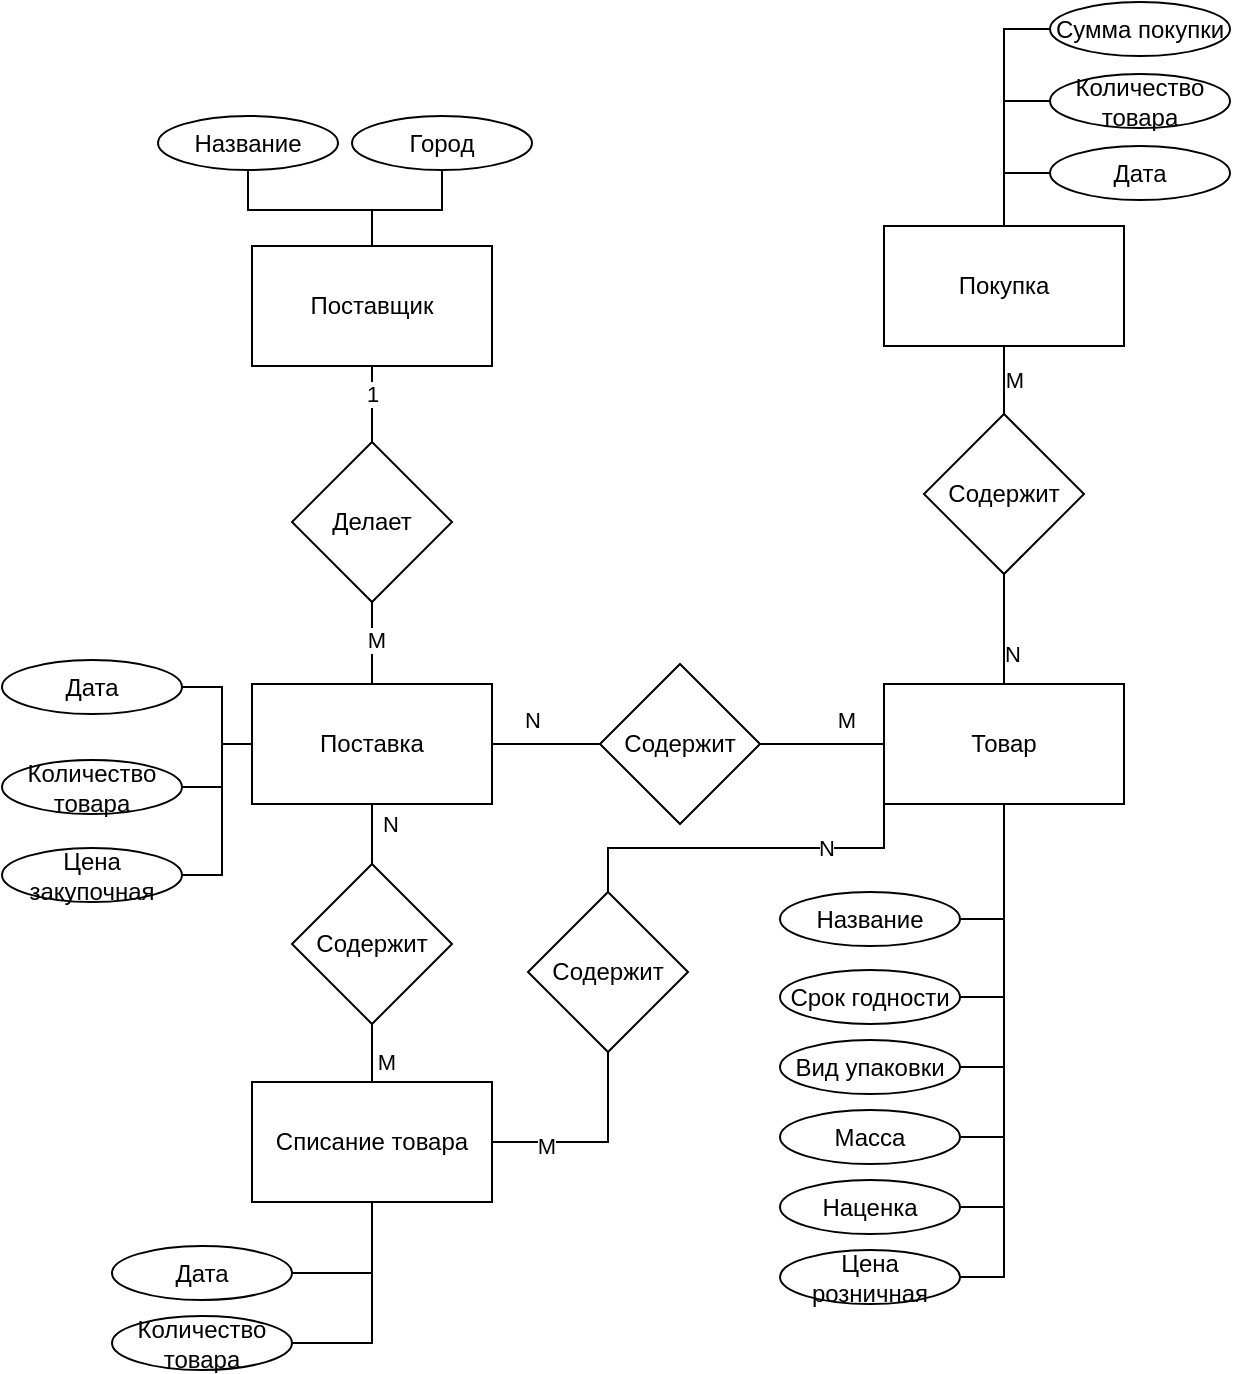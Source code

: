<mxfile version="24.2.5" type="device">
  <diagram id="R2lEEEUBdFMjLlhIrx00" name="Page-1">
    <mxGraphModel dx="2284" dy="844" grid="0" gridSize="10" guides="1" tooltips="1" connect="1" arrows="1" fold="1" page="1" pageScale="1" pageWidth="850" pageHeight="1100" math="0" shadow="0" extFonts="Permanent Marker^https://fonts.googleapis.com/css?family=Permanent+Marker">
      <root>
        <mxCell id="0" />
        <mxCell id="1" parent="0" />
        <mxCell id="_N6O9hcvw86K0TOw8DBA-3" value="" style="edgeStyle=orthogonalEdgeStyle;rounded=0;orthogonalLoop=1;jettySize=auto;html=1;endArrow=none;endFill=0;" parent="1" source="_N6O9hcvw86K0TOw8DBA-1" target="_N6O9hcvw86K0TOw8DBA-2" edge="1">
          <mxGeometry relative="1" as="geometry" />
        </mxCell>
        <mxCell id="_N6O9hcvw86K0TOw8DBA-7" value="1" style="edgeLabel;html=1;align=center;verticalAlign=middle;resizable=0;points=[];" parent="_N6O9hcvw86K0TOw8DBA-3" vertex="1" connectable="0">
          <mxGeometry x="-0.333" relative="1" as="geometry">
            <mxPoint as="offset" />
          </mxGeometry>
        </mxCell>
        <mxCell id="_N6O9hcvw86K0TOw8DBA-1" value="Поставщик" style="rounded=0;whiteSpace=wrap;html=1;" parent="1" vertex="1">
          <mxGeometry x="91" y="132" width="120" height="60" as="geometry" />
        </mxCell>
        <mxCell id="_N6O9hcvw86K0TOw8DBA-6" value="" style="edgeStyle=orthogonalEdgeStyle;rounded=0;orthogonalLoop=1;jettySize=auto;html=1;endArrow=none;endFill=0;" parent="1" source="_N6O9hcvw86K0TOw8DBA-2" target="_N6O9hcvw86K0TOw8DBA-5" edge="1">
          <mxGeometry relative="1" as="geometry" />
        </mxCell>
        <mxCell id="_N6O9hcvw86K0TOw8DBA-8" value="M" style="edgeLabel;html=1;align=center;verticalAlign=middle;resizable=0;points=[];" parent="_N6O9hcvw86K0TOw8DBA-6" vertex="1" connectable="0">
          <mxGeometry x="-0.073" y="2" relative="1" as="geometry">
            <mxPoint as="offset" />
          </mxGeometry>
        </mxCell>
        <mxCell id="_N6O9hcvw86K0TOw8DBA-2" value="Делает" style="rhombus;whiteSpace=wrap;html=1;rounded=0;" parent="1" vertex="1">
          <mxGeometry x="111" y="230" width="80" height="80" as="geometry" />
        </mxCell>
        <mxCell id="_N6O9hcvw86K0TOw8DBA-21" value="" style="edgeStyle=orthogonalEdgeStyle;curved=1;rounded=0;orthogonalLoop=1;jettySize=auto;html=1;strokeColor=default;align=center;verticalAlign=middle;fontFamily=Helvetica;fontSize=11;fontColor=default;labelBackgroundColor=default;endArrow=none;endFill=0;" parent="1" source="_N6O9hcvw86K0TOw8DBA-5" target="_N6O9hcvw86K0TOw8DBA-20" edge="1">
          <mxGeometry relative="1" as="geometry" />
        </mxCell>
        <mxCell id="_N6O9hcvw86K0TOw8DBA-24" value="N" style="edgeLabel;html=1;align=center;verticalAlign=middle;resizable=0;points=[];fontFamily=Helvetica;fontSize=11;fontColor=default;labelBackgroundColor=default;" parent="_N6O9hcvw86K0TOw8DBA-21" vertex="1" connectable="0">
          <mxGeometry x="-0.41" y="2" relative="1" as="geometry">
            <mxPoint x="4" y="-10" as="offset" />
          </mxGeometry>
        </mxCell>
        <mxCell id="_N6O9hcvw86K0TOw8DBA-49" value="" style="edgeStyle=orthogonalEdgeStyle;rounded=0;orthogonalLoop=1;jettySize=auto;html=1;strokeColor=default;align=center;verticalAlign=middle;fontFamily=Helvetica;fontSize=11;fontColor=default;labelBackgroundColor=default;endArrow=none;endFill=0;" parent="1" source="_N6O9hcvw86K0TOw8DBA-5" target="_N6O9hcvw86K0TOw8DBA-48" edge="1">
          <mxGeometry relative="1" as="geometry" />
        </mxCell>
        <mxCell id="_N6O9hcvw86K0TOw8DBA-57" value="N" style="edgeLabel;html=1;align=center;verticalAlign=middle;resizable=0;points=[];fontFamily=Helvetica;fontSize=11;fontColor=default;labelBackgroundColor=default;" parent="_N6O9hcvw86K0TOw8DBA-49" vertex="1" connectable="0">
          <mxGeometry x="0.2" y="5" relative="1" as="geometry">
            <mxPoint x="4" as="offset" />
          </mxGeometry>
        </mxCell>
        <mxCell id="_N6O9hcvw86K0TOw8DBA-5" value="Поставка" style="whiteSpace=wrap;html=1;rounded=0;" parent="1" vertex="1">
          <mxGeometry x="91" y="351" width="120" height="60" as="geometry" />
        </mxCell>
        <mxCell id="_N6O9hcvw86K0TOw8DBA-12" style="edgeStyle=orthogonalEdgeStyle;rounded=0;orthogonalLoop=1;jettySize=auto;html=1;exitX=0.5;exitY=1;exitDx=0;exitDy=0;strokeColor=default;align=center;verticalAlign=middle;fontFamily=Helvetica;fontSize=11;fontColor=default;labelBackgroundColor=default;endArrow=none;endFill=0;" parent="1" source="_N6O9hcvw86K0TOw8DBA-9" target="_N6O9hcvw86K0TOw8DBA-1" edge="1">
          <mxGeometry relative="1" as="geometry" />
        </mxCell>
        <mxCell id="_N6O9hcvw86K0TOw8DBA-9" value="Название" style="ellipse;whiteSpace=wrap;html=1;" parent="1" vertex="1">
          <mxGeometry x="44" y="67" width="90" height="27" as="geometry" />
        </mxCell>
        <mxCell id="_N6O9hcvw86K0TOw8DBA-13" style="edgeStyle=orthogonalEdgeStyle;rounded=0;orthogonalLoop=1;jettySize=auto;html=1;exitX=0.5;exitY=1;exitDx=0;exitDy=0;strokeColor=default;align=center;verticalAlign=middle;fontFamily=Helvetica;fontSize=11;fontColor=default;labelBackgroundColor=default;endArrow=none;endFill=0;" parent="1" source="_N6O9hcvw86K0TOw8DBA-10" target="_N6O9hcvw86K0TOw8DBA-1" edge="1">
          <mxGeometry relative="1" as="geometry" />
        </mxCell>
        <mxCell id="_N6O9hcvw86K0TOw8DBA-10" value="Город" style="ellipse;whiteSpace=wrap;html=1;" parent="1" vertex="1">
          <mxGeometry x="141" y="67" width="90" height="27" as="geometry" />
        </mxCell>
        <mxCell id="_N6O9hcvw86K0TOw8DBA-16" style="edgeStyle=orthogonalEdgeStyle;rounded=0;orthogonalLoop=1;jettySize=auto;html=1;exitX=1;exitY=0.5;exitDx=0;exitDy=0;entryX=0;entryY=0.5;entryDx=0;entryDy=0;strokeColor=default;align=center;verticalAlign=middle;fontFamily=Helvetica;fontSize=11;fontColor=default;labelBackgroundColor=default;endArrow=none;endFill=0;" parent="1" source="_N6O9hcvw86K0TOw8DBA-14" target="_N6O9hcvw86K0TOw8DBA-5" edge="1">
          <mxGeometry relative="1" as="geometry" />
        </mxCell>
        <mxCell id="_N6O9hcvw86K0TOw8DBA-14" value="Дата" style="ellipse;whiteSpace=wrap;html=1;" parent="1" vertex="1">
          <mxGeometry x="-34" y="339" width="90" height="27" as="geometry" />
        </mxCell>
        <mxCell id="_N6O9hcvw86K0TOw8DBA-17" style="edgeStyle=orthogonalEdgeStyle;rounded=0;orthogonalLoop=1;jettySize=auto;html=1;exitX=1;exitY=0.5;exitDx=0;exitDy=0;strokeColor=default;align=center;verticalAlign=middle;fontFamily=Helvetica;fontSize=11;fontColor=default;labelBackgroundColor=default;endArrow=none;endFill=0;" parent="1" source="_N6O9hcvw86K0TOw8DBA-15" target="_N6O9hcvw86K0TOw8DBA-5" edge="1">
          <mxGeometry relative="1" as="geometry" />
        </mxCell>
        <mxCell id="_N6O9hcvw86K0TOw8DBA-15" value="Количество товара" style="ellipse;whiteSpace=wrap;html=1;" parent="1" vertex="1">
          <mxGeometry x="-34" y="389" width="90" height="27" as="geometry" />
        </mxCell>
        <mxCell id="_N6O9hcvw86K0TOw8DBA-23" value="" style="edgeStyle=orthogonalEdgeStyle;curved=1;rounded=0;orthogonalLoop=1;jettySize=auto;html=1;strokeColor=default;align=center;verticalAlign=middle;fontFamily=Helvetica;fontSize=11;fontColor=default;labelBackgroundColor=default;endArrow=none;endFill=0;" parent="1" source="_N6O9hcvw86K0TOw8DBA-20" target="_N6O9hcvw86K0TOw8DBA-22" edge="1">
          <mxGeometry relative="1" as="geometry" />
        </mxCell>
        <mxCell id="_N6O9hcvw86K0TOw8DBA-25" value="M" style="edgeLabel;html=1;align=center;verticalAlign=middle;resizable=0;points=[];fontFamily=Helvetica;fontSize=11;fontColor=default;labelBackgroundColor=default;" parent="_N6O9hcvw86K0TOw8DBA-23" vertex="1" connectable="0">
          <mxGeometry x="0.419" y="-2" relative="1" as="geometry">
            <mxPoint x="-1" y="-14" as="offset" />
          </mxGeometry>
        </mxCell>
        <mxCell id="_N6O9hcvw86K0TOw8DBA-20" value="Содержит" style="rhombus;whiteSpace=wrap;html=1;rounded=0;" parent="1" vertex="1">
          <mxGeometry x="265" y="341" width="80" height="80" as="geometry" />
        </mxCell>
        <mxCell id="_N6O9hcvw86K0TOw8DBA-39" value="" style="edgeStyle=orthogonalEdgeStyle;rounded=0;orthogonalLoop=1;jettySize=auto;html=1;strokeColor=default;align=center;verticalAlign=middle;fontFamily=Helvetica;fontSize=11;fontColor=default;labelBackgroundColor=default;endArrow=none;endFill=0;exitX=0.5;exitY=0;exitDx=0;exitDy=0;" parent="1" source="_N6O9hcvw86K0TOw8DBA-22" target="_N6O9hcvw86K0TOw8DBA-38" edge="1">
          <mxGeometry relative="1" as="geometry" />
        </mxCell>
        <mxCell id="_N6O9hcvw86K0TOw8DBA-43" value="N" style="edgeLabel;html=1;align=center;verticalAlign=middle;resizable=0;points=[];fontFamily=Helvetica;fontSize=11;fontColor=default;labelBackgroundColor=default;" parent="_N6O9hcvw86K0TOw8DBA-39" vertex="1" connectable="0">
          <mxGeometry x="-0.442" y="-4" relative="1" as="geometry">
            <mxPoint as="offset" />
          </mxGeometry>
        </mxCell>
        <mxCell id="_N6O9hcvw86K0TOw8DBA-22" value="Товар" style="whiteSpace=wrap;html=1;rounded=0;" parent="1" vertex="1">
          <mxGeometry x="407" y="351" width="120" height="60" as="geometry" />
        </mxCell>
        <mxCell id="_N6O9hcvw86K0TOw8DBA-27" style="edgeStyle=orthogonalEdgeStyle;rounded=0;orthogonalLoop=1;jettySize=auto;html=1;exitX=1;exitY=0.5;exitDx=0;exitDy=0;strokeColor=default;align=center;verticalAlign=middle;fontFamily=Helvetica;fontSize=11;fontColor=default;labelBackgroundColor=default;endArrow=none;endFill=0;" parent="1" source="_N6O9hcvw86K0TOw8DBA-26" target="_N6O9hcvw86K0TOw8DBA-22" edge="1">
          <mxGeometry relative="1" as="geometry" />
        </mxCell>
        <mxCell id="_N6O9hcvw86K0TOw8DBA-26" value="Название" style="ellipse;whiteSpace=wrap;html=1;" parent="1" vertex="1">
          <mxGeometry x="355" y="455" width="90" height="27" as="geometry" />
        </mxCell>
        <mxCell id="_N6O9hcvw86K0TOw8DBA-29" style="edgeStyle=orthogonalEdgeStyle;rounded=0;orthogonalLoop=1;jettySize=auto;html=1;exitX=1;exitY=0.5;exitDx=0;exitDy=0;strokeColor=default;align=center;verticalAlign=middle;fontFamily=Helvetica;fontSize=11;fontColor=default;labelBackgroundColor=default;endArrow=none;endFill=0;" parent="1" source="_N6O9hcvw86K0TOw8DBA-28" target="_N6O9hcvw86K0TOw8DBA-22" edge="1">
          <mxGeometry relative="1" as="geometry" />
        </mxCell>
        <mxCell id="_N6O9hcvw86K0TOw8DBA-28" value="Срок годности" style="ellipse;whiteSpace=wrap;html=1;" parent="1" vertex="1">
          <mxGeometry x="355" y="494" width="90" height="27" as="geometry" />
        </mxCell>
        <mxCell id="_N6O9hcvw86K0TOw8DBA-31" style="edgeStyle=orthogonalEdgeStyle;rounded=0;orthogonalLoop=1;jettySize=auto;html=1;exitX=1;exitY=0.5;exitDx=0;exitDy=0;strokeColor=default;align=center;verticalAlign=middle;fontFamily=Helvetica;fontSize=11;fontColor=default;labelBackgroundColor=default;endArrow=none;endFill=0;" parent="1" source="_N6O9hcvw86K0TOw8DBA-30" target="_N6O9hcvw86K0TOw8DBA-22" edge="1">
          <mxGeometry relative="1" as="geometry" />
        </mxCell>
        <mxCell id="_N6O9hcvw86K0TOw8DBA-30" value="Вид упаковки" style="ellipse;whiteSpace=wrap;html=1;" parent="1" vertex="1">
          <mxGeometry x="355" y="529" width="90" height="27" as="geometry" />
        </mxCell>
        <mxCell id="_N6O9hcvw86K0TOw8DBA-35" style="edgeStyle=orthogonalEdgeStyle;rounded=0;orthogonalLoop=1;jettySize=auto;html=1;exitX=1;exitY=0.5;exitDx=0;exitDy=0;strokeColor=default;align=center;verticalAlign=middle;fontFamily=Helvetica;fontSize=11;fontColor=default;labelBackgroundColor=default;endArrow=none;endFill=0;" parent="1" source="_N6O9hcvw86K0TOw8DBA-33" target="_N6O9hcvw86K0TOw8DBA-22" edge="1">
          <mxGeometry relative="1" as="geometry" />
        </mxCell>
        <mxCell id="_N6O9hcvw86K0TOw8DBA-33" value="Масса" style="ellipse;whiteSpace=wrap;html=1;" parent="1" vertex="1">
          <mxGeometry x="355" y="564" width="90" height="27" as="geometry" />
        </mxCell>
        <mxCell id="_N6O9hcvw86K0TOw8DBA-37" style="edgeStyle=orthogonalEdgeStyle;rounded=0;orthogonalLoop=1;jettySize=auto;html=1;exitX=1;exitY=0.5;exitDx=0;exitDy=0;strokeColor=default;align=center;verticalAlign=middle;fontFamily=Helvetica;fontSize=11;fontColor=default;labelBackgroundColor=default;endArrow=none;endFill=0;" parent="1" source="_N6O9hcvw86K0TOw8DBA-36" target="_N6O9hcvw86K0TOw8DBA-22" edge="1">
          <mxGeometry relative="1" as="geometry" />
        </mxCell>
        <mxCell id="_N6O9hcvw86K0TOw8DBA-36" value="Наценка" style="ellipse;whiteSpace=wrap;html=1;" parent="1" vertex="1">
          <mxGeometry x="355" y="599" width="90" height="27" as="geometry" />
        </mxCell>
        <mxCell id="_N6O9hcvw86K0TOw8DBA-41" value="" style="edgeStyle=orthogonalEdgeStyle;rounded=0;orthogonalLoop=1;jettySize=auto;html=1;strokeColor=default;align=center;verticalAlign=middle;fontFamily=Helvetica;fontSize=11;fontColor=default;labelBackgroundColor=default;endArrow=none;endFill=0;" parent="1" source="_N6O9hcvw86K0TOw8DBA-38" target="_N6O9hcvw86K0TOw8DBA-40" edge="1">
          <mxGeometry relative="1" as="geometry" />
        </mxCell>
        <mxCell id="_N6O9hcvw86K0TOw8DBA-42" value="M" style="edgeLabel;html=1;align=center;verticalAlign=middle;resizable=0;points=[];fontFamily=Helvetica;fontSize=11;fontColor=default;labelBackgroundColor=default;" parent="_N6O9hcvw86K0TOw8DBA-41" vertex="1" connectable="0">
          <mxGeometry x="0.286" y="-5" relative="1" as="geometry">
            <mxPoint as="offset" />
          </mxGeometry>
        </mxCell>
        <mxCell id="_N6O9hcvw86K0TOw8DBA-38" value="Cодержит" style="rhombus;whiteSpace=wrap;html=1;rounded=0;" parent="1" vertex="1">
          <mxGeometry x="427" y="216" width="80" height="80" as="geometry" />
        </mxCell>
        <mxCell id="zOvjMIZj31HhjO3ofV6A-4" style="edgeStyle=orthogonalEdgeStyle;rounded=0;orthogonalLoop=1;jettySize=auto;html=1;exitX=0.5;exitY=0;exitDx=0;exitDy=0;entryX=0;entryY=0.5;entryDx=0;entryDy=0;endArrow=none;endFill=0;" edge="1" parent="1" source="_N6O9hcvw86K0TOw8DBA-40" target="zOvjMIZj31HhjO3ofV6A-3">
          <mxGeometry relative="1" as="geometry" />
        </mxCell>
        <mxCell id="_N6O9hcvw86K0TOw8DBA-40" value="Покупка" style="whiteSpace=wrap;html=1;rounded=0;" parent="1" vertex="1">
          <mxGeometry x="407" y="122" width="120" height="60" as="geometry" />
        </mxCell>
        <mxCell id="_N6O9hcvw86K0TOw8DBA-46" style="edgeStyle=orthogonalEdgeStyle;rounded=0;orthogonalLoop=1;jettySize=auto;html=1;exitX=0;exitY=0.5;exitDx=0;exitDy=0;entryX=0.5;entryY=0;entryDx=0;entryDy=0;strokeColor=default;align=center;verticalAlign=middle;fontFamily=Helvetica;fontSize=11;fontColor=default;labelBackgroundColor=default;endArrow=none;endFill=0;" parent="1" source="_N6O9hcvw86K0TOw8DBA-44" target="_N6O9hcvw86K0TOw8DBA-40" edge="1">
          <mxGeometry relative="1" as="geometry" />
        </mxCell>
        <mxCell id="_N6O9hcvw86K0TOw8DBA-44" value="Дата" style="ellipse;whiteSpace=wrap;html=1;" parent="1" vertex="1">
          <mxGeometry x="490" y="82" width="90" height="27" as="geometry" />
        </mxCell>
        <mxCell id="_N6O9hcvw86K0TOw8DBA-47" style="edgeStyle=orthogonalEdgeStyle;rounded=0;orthogonalLoop=1;jettySize=auto;html=1;exitX=0;exitY=0.5;exitDx=0;exitDy=0;strokeColor=default;align=center;verticalAlign=middle;fontFamily=Helvetica;fontSize=11;fontColor=default;labelBackgroundColor=default;endArrow=none;endFill=0;" parent="1" source="_N6O9hcvw86K0TOw8DBA-45" target="_N6O9hcvw86K0TOw8DBA-40" edge="1">
          <mxGeometry relative="1" as="geometry" />
        </mxCell>
        <mxCell id="_N6O9hcvw86K0TOw8DBA-45" value="Количество товара" style="ellipse;whiteSpace=wrap;html=1;" parent="1" vertex="1">
          <mxGeometry x="490" y="46" width="90" height="27" as="geometry" />
        </mxCell>
        <mxCell id="_N6O9hcvw86K0TOw8DBA-51" value="" style="edgeStyle=orthogonalEdgeStyle;rounded=0;orthogonalLoop=1;jettySize=auto;html=1;strokeColor=default;align=center;verticalAlign=middle;fontFamily=Helvetica;fontSize=11;fontColor=default;labelBackgroundColor=default;endArrow=none;endFill=0;" parent="1" source="_N6O9hcvw86K0TOw8DBA-48" target="_N6O9hcvw86K0TOw8DBA-50" edge="1">
          <mxGeometry relative="1" as="geometry" />
        </mxCell>
        <mxCell id="_N6O9hcvw86K0TOw8DBA-58" value="M" style="edgeLabel;html=1;align=center;verticalAlign=middle;resizable=0;points=[];fontFamily=Helvetica;fontSize=11;fontColor=default;labelBackgroundColor=default;" parent="_N6O9hcvw86K0TOw8DBA-51" vertex="1" connectable="0">
          <mxGeometry x="0.569" y="5" relative="1" as="geometry">
            <mxPoint x="2" y="1" as="offset" />
          </mxGeometry>
        </mxCell>
        <mxCell id="_N6O9hcvw86K0TOw8DBA-48" value="Содержит" style="rhombus;whiteSpace=wrap;html=1;rounded=0;" parent="1" vertex="1">
          <mxGeometry x="111" y="441" width="80" height="80" as="geometry" />
        </mxCell>
        <mxCell id="zOvjMIZj31HhjO3ofV6A-9" style="edgeStyle=orthogonalEdgeStyle;rounded=0;orthogonalLoop=1;jettySize=auto;html=1;exitX=1;exitY=0.5;exitDx=0;exitDy=0;entryX=0.5;entryY=1;entryDx=0;entryDy=0;strokeColor=default;align=center;verticalAlign=middle;fontFamily=Helvetica;fontSize=11;fontColor=default;labelBackgroundColor=default;endArrow=none;endFill=0;" edge="1" parent="1" source="_N6O9hcvw86K0TOw8DBA-50" target="zOvjMIZj31HhjO3ofV6A-8">
          <mxGeometry relative="1" as="geometry" />
        </mxCell>
        <mxCell id="zOvjMIZj31HhjO3ofV6A-11" value="M" style="edgeLabel;html=1;align=center;verticalAlign=middle;resizable=0;points=[];fontFamily=Helvetica;fontSize=11;fontColor=default;labelBackgroundColor=default;" vertex="1" connectable="0" parent="zOvjMIZj31HhjO3ofV6A-9">
          <mxGeometry x="-0.476" y="-2" relative="1" as="geometry">
            <mxPoint as="offset" />
          </mxGeometry>
        </mxCell>
        <mxCell id="_N6O9hcvw86K0TOw8DBA-50" value="Списание товара" style="whiteSpace=wrap;html=1;rounded=0;" parent="1" vertex="1">
          <mxGeometry x="91" y="550" width="120" height="60" as="geometry" />
        </mxCell>
        <mxCell id="_N6O9hcvw86K0TOw8DBA-54" style="edgeStyle=orthogonalEdgeStyle;rounded=0;orthogonalLoop=1;jettySize=auto;html=1;exitX=1;exitY=0.5;exitDx=0;exitDy=0;strokeColor=default;align=center;verticalAlign=middle;fontFamily=Helvetica;fontSize=11;fontColor=default;labelBackgroundColor=default;endArrow=none;endFill=0;" parent="1" source="_N6O9hcvw86K0TOw8DBA-52" target="_N6O9hcvw86K0TOw8DBA-50" edge="1">
          <mxGeometry relative="1" as="geometry" />
        </mxCell>
        <mxCell id="_N6O9hcvw86K0TOw8DBA-52" value="Дата" style="ellipse;whiteSpace=wrap;html=1;" parent="1" vertex="1">
          <mxGeometry x="21" y="632" width="90" height="27" as="geometry" />
        </mxCell>
        <mxCell id="_N6O9hcvw86K0TOw8DBA-55" style="edgeStyle=orthogonalEdgeStyle;rounded=0;orthogonalLoop=1;jettySize=auto;html=1;exitX=1;exitY=0.5;exitDx=0;exitDy=0;strokeColor=default;align=center;verticalAlign=middle;fontFamily=Helvetica;fontSize=11;fontColor=default;labelBackgroundColor=default;endArrow=none;endFill=0;" parent="1" source="_N6O9hcvw86K0TOw8DBA-53" target="_N6O9hcvw86K0TOw8DBA-50" edge="1">
          <mxGeometry relative="1" as="geometry" />
        </mxCell>
        <mxCell id="_N6O9hcvw86K0TOw8DBA-53" value="Количество товара" style="ellipse;whiteSpace=wrap;html=1;" parent="1" vertex="1">
          <mxGeometry x="21" y="667" width="90" height="27" as="geometry" />
        </mxCell>
        <mxCell id="Rq682xYtVP4Fj-8JXJiA-2" style="edgeStyle=orthogonalEdgeStyle;rounded=0;orthogonalLoop=1;jettySize=auto;html=1;exitX=1;exitY=0.5;exitDx=0;exitDy=0;entryX=0;entryY=0.5;entryDx=0;entryDy=0;endArrow=none;endFill=0;" parent="1" source="Rq682xYtVP4Fj-8JXJiA-1" target="_N6O9hcvw86K0TOw8DBA-5" edge="1">
          <mxGeometry relative="1" as="geometry">
            <Array as="points">
              <mxPoint x="76" y="447" />
              <mxPoint x="76" y="381" />
            </Array>
          </mxGeometry>
        </mxCell>
        <mxCell id="Rq682xYtVP4Fj-8JXJiA-1" value="Цена закупочная" style="ellipse;whiteSpace=wrap;html=1;" parent="1" vertex="1">
          <mxGeometry x="-34" y="433" width="90" height="27" as="geometry" />
        </mxCell>
        <mxCell id="zOvjMIZj31HhjO3ofV6A-2" style="edgeStyle=orthogonalEdgeStyle;rounded=0;orthogonalLoop=1;jettySize=auto;html=1;exitX=1;exitY=0.5;exitDx=0;exitDy=0;entryX=0.5;entryY=1;entryDx=0;entryDy=0;endArrow=none;endFill=0;" edge="1" parent="1" source="zOvjMIZj31HhjO3ofV6A-1" target="_N6O9hcvw86K0TOw8DBA-22">
          <mxGeometry relative="1" as="geometry" />
        </mxCell>
        <mxCell id="zOvjMIZj31HhjO3ofV6A-1" value="Цена розничная" style="ellipse;whiteSpace=wrap;html=1;" vertex="1" parent="1">
          <mxGeometry x="355" y="634" width="90" height="27" as="geometry" />
        </mxCell>
        <mxCell id="zOvjMIZj31HhjO3ofV6A-3" value="Сумма покупки" style="ellipse;whiteSpace=wrap;html=1;" vertex="1" parent="1">
          <mxGeometry x="490" y="10" width="90" height="27" as="geometry" />
        </mxCell>
        <mxCell id="zOvjMIZj31HhjO3ofV6A-10" style="edgeStyle=orthogonalEdgeStyle;rounded=0;orthogonalLoop=1;jettySize=auto;html=1;exitX=0.5;exitY=0;exitDx=0;exitDy=0;entryX=0;entryY=1;entryDx=0;entryDy=0;strokeColor=default;align=center;verticalAlign=middle;fontFamily=Helvetica;fontSize=11;fontColor=default;labelBackgroundColor=default;endArrow=none;endFill=0;" edge="1" parent="1" source="zOvjMIZj31HhjO3ofV6A-8" target="_N6O9hcvw86K0TOw8DBA-22">
          <mxGeometry relative="1" as="geometry" />
        </mxCell>
        <mxCell id="zOvjMIZj31HhjO3ofV6A-12" value="N" style="edgeLabel;html=1;align=center;verticalAlign=middle;resizable=0;points=[];fontFamily=Helvetica;fontSize=11;fontColor=default;labelBackgroundColor=default;" vertex="1" connectable="0" parent="zOvjMIZj31HhjO3ofV6A-10">
          <mxGeometry x="0.44" relative="1" as="geometry">
            <mxPoint as="offset" />
          </mxGeometry>
        </mxCell>
        <mxCell id="zOvjMIZj31HhjO3ofV6A-8" value="Содержит" style="rhombus;whiteSpace=wrap;html=1;rounded=0;" vertex="1" parent="1">
          <mxGeometry x="229" y="455" width="80" height="80" as="geometry" />
        </mxCell>
      </root>
    </mxGraphModel>
  </diagram>
</mxfile>
